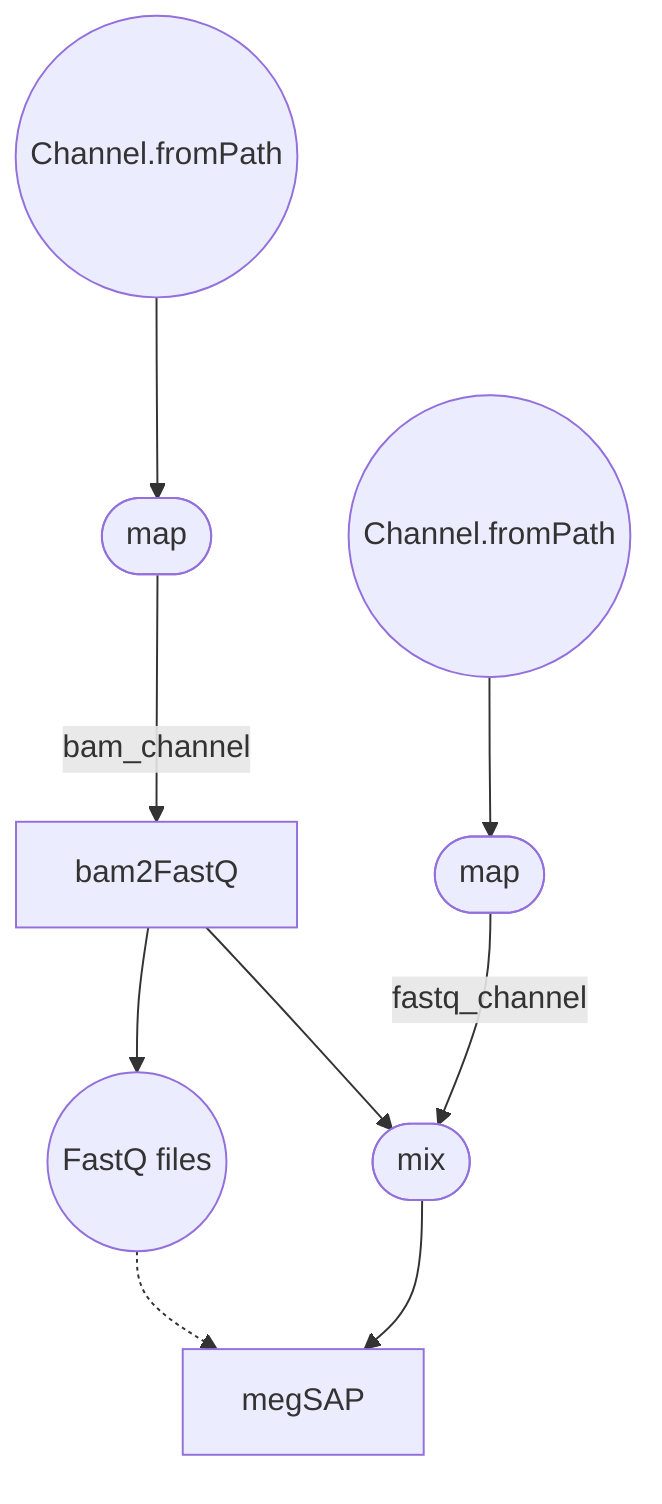 flowchart TD
    p0((Channel.fromPath))
    p1([map])
    p2[bam2FastQ]
    p3((FastQ files))
    p4((Channel.fromPath))
    p5([map])
    p6([mix])
    p7[megSAP]
    p0 --> p1
    p1 -->|bam_channel| p2
    p2 --> p3
    p2 --> p6
    p4 --> p5
    p5 -->|fastq_channel| p6
    p6 --> p7
    p3 -.-> p7